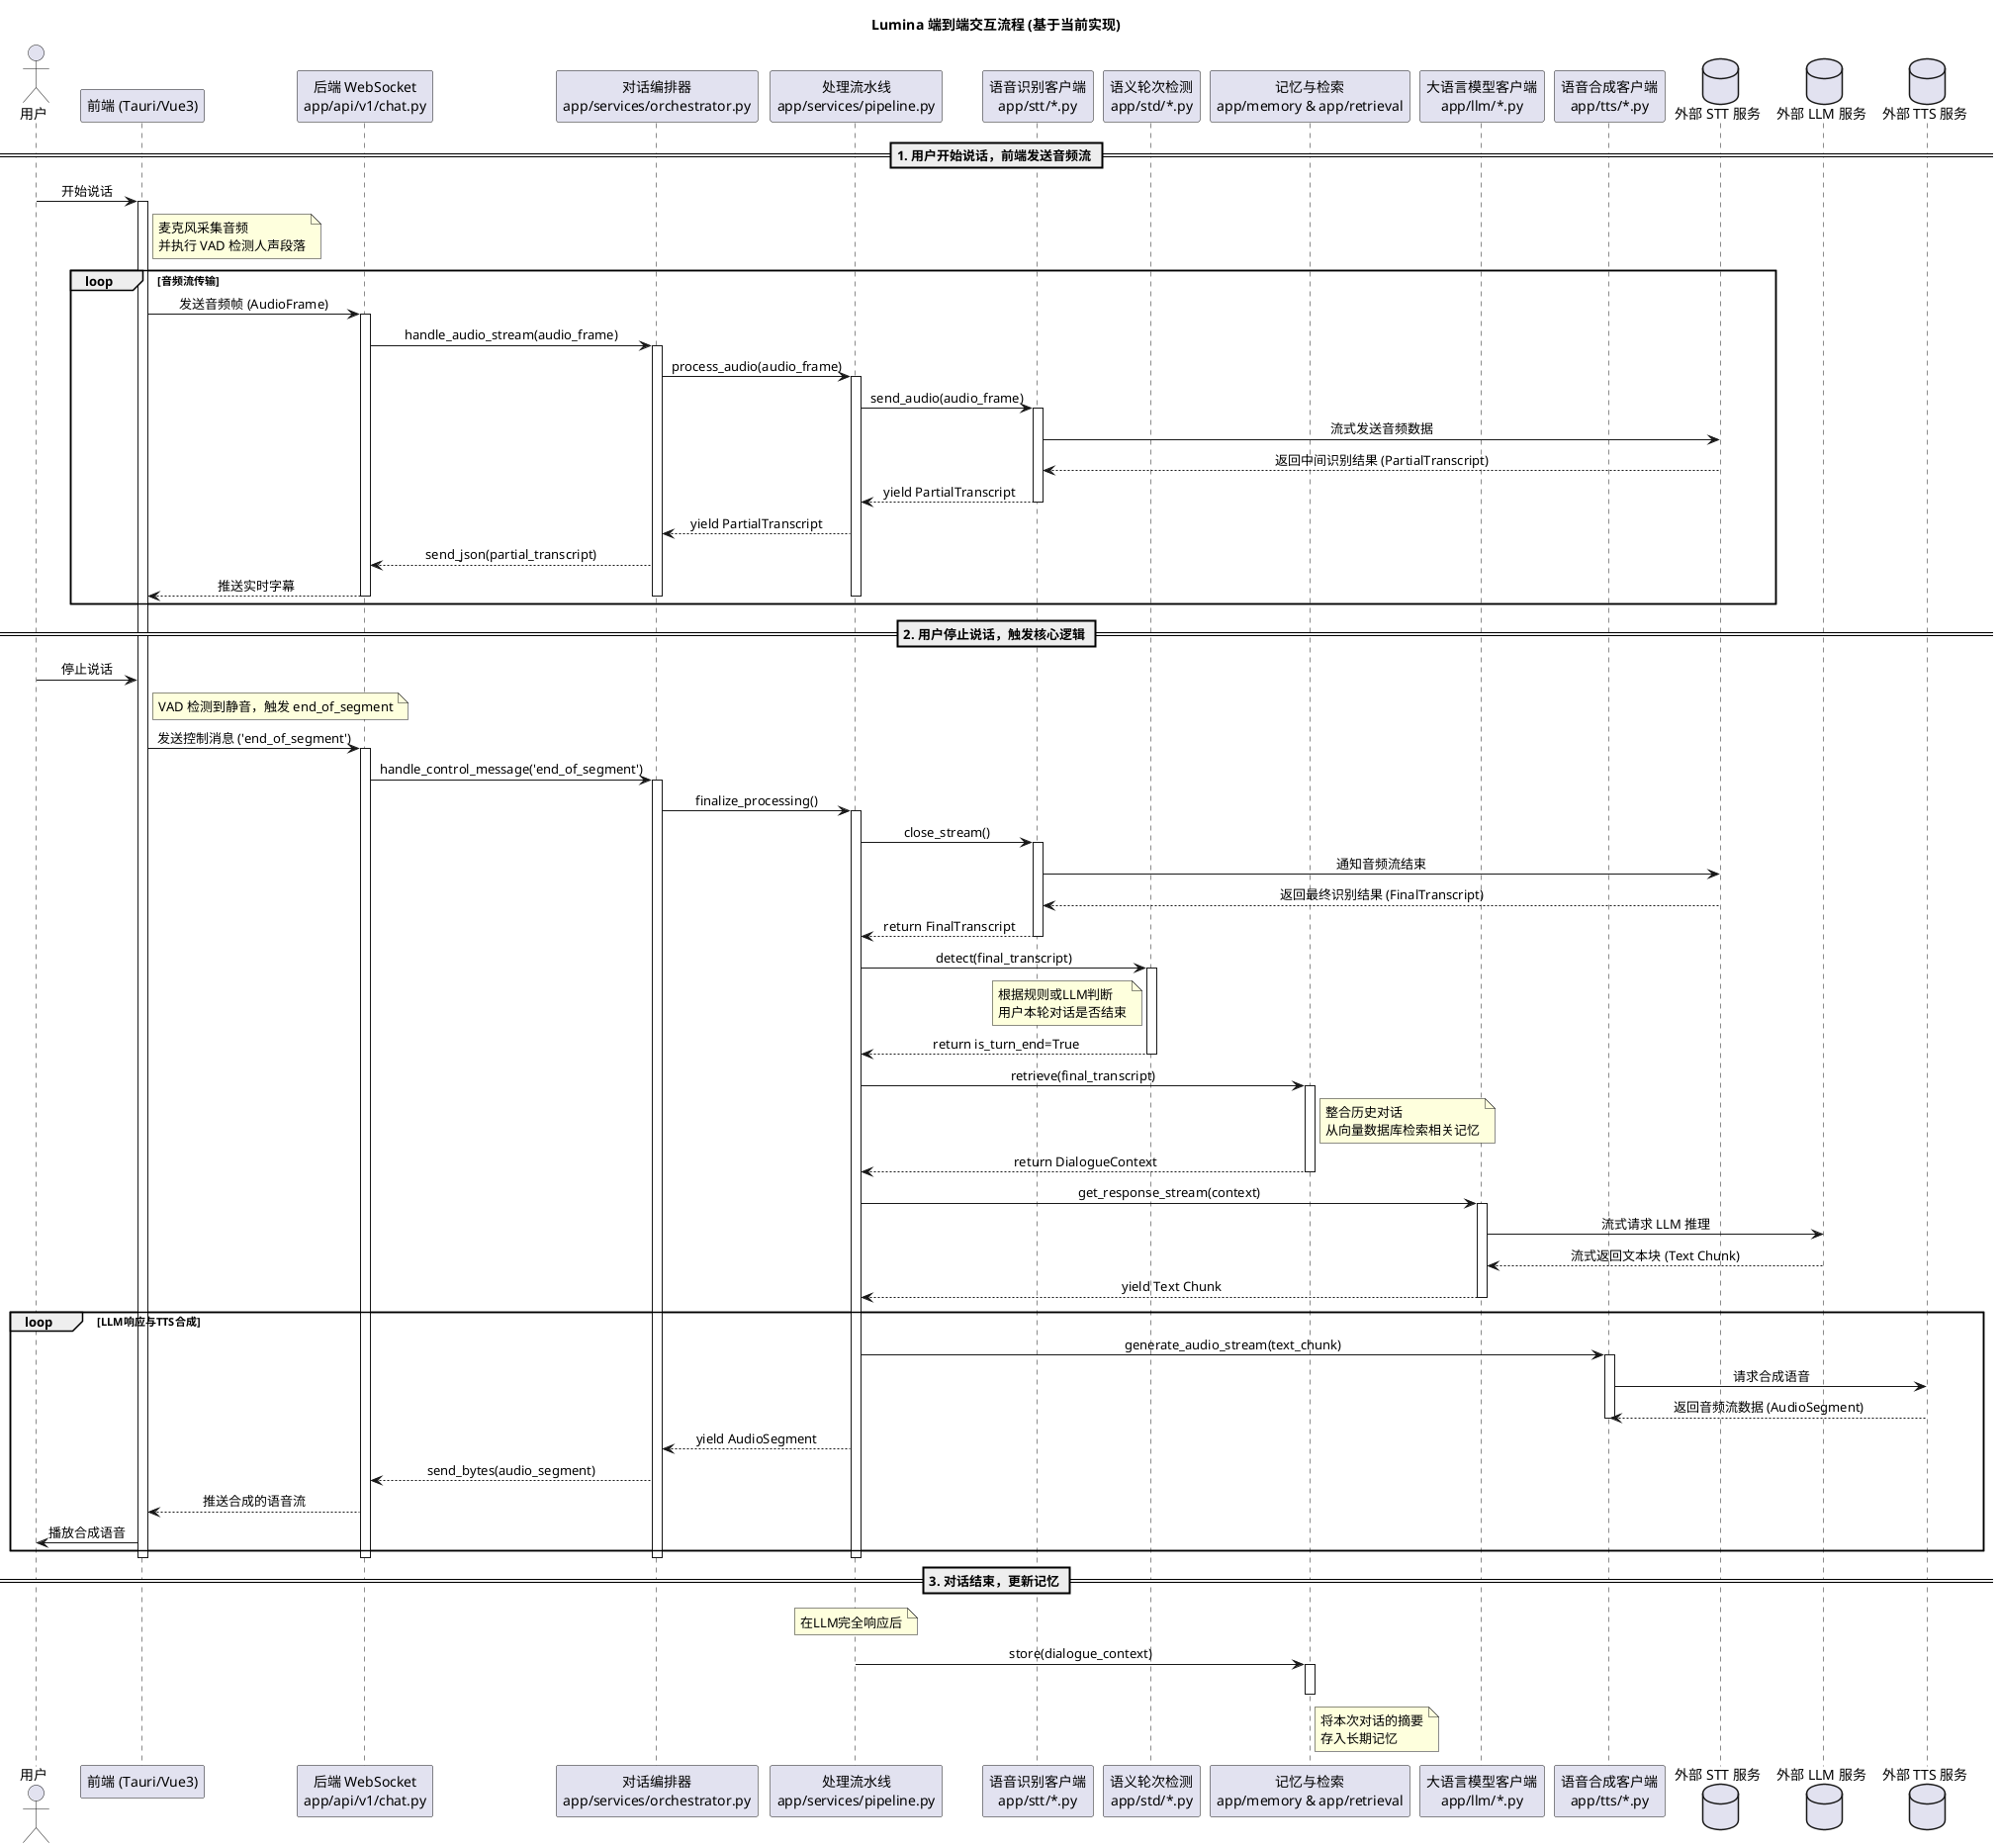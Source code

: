 @startuml

actor "用户" as User
participant "前端 (Tauri/Vue3)" as Frontend
participant "后端 WebSocket\napp/api/v1/chat.py" as BackendWS
participant "对话编排器\napp/services/orchestrator.py" as Orchestrator
participant "处理流水线\napp/services/pipeline.py" as Pipeline
participant "语音识别客户端\napp/stt/*.py" as STTClient
participant "语义轮次检测\napp/std/*.py" as TurnDetector
participant "记忆与检索\napp/memory & app/retrieval" as Memory
participant "大语言模型客户端\napp/llm/*.py" as LLMClient
participant "语音合成客户端\napp/tts/*.py" as TTSClient
database "外部 STT 服务" as ExtSTT
database "外部 LLM 服务" as ExtLLM
database "外部 TTS 服务" as ExtTTS

skinparam sequenceMessageAlign center

title Lumina 端到端交互流程 (基于当前实现)

== 1. 用户开始说话，前端发送音频流 ==
User -> Frontend: 开始说话
activate Frontend
note right of Frontend: 麦克风采集音频\n并执行 VAD 检测人声段落
loop 音频流传输
    Frontend -> BackendWS: 发送音频帧 (AudioFrame)
    activate BackendWS
    BackendWS -> Orchestrator: handle_audio_stream(audio_frame)
    activate Orchestrator
    Orchestrator -> Pipeline: process_audio(audio_frame)
    activate Pipeline
    Pipeline -> STTClient: send_audio(audio_frame)
    activate STTClient
    STTClient -> ExtSTT: 流式发送音频数据
    ExtSTT --> STTClient: 返回中间识别结果 (PartialTranscript)
    STTClient --> Pipeline: yield PartialTranscript
    deactivate STTClient
    Pipeline --> Orchestrator: yield PartialTranscript
    Orchestrator --> BackendWS: send_json(partial_transcript)
    BackendWS --> Frontend: 推送实时字幕
    deactivate Pipeline
    deactivate Orchestrator
    deactivate BackendWS
end

== 2. 用户停止说话，触发核心逻辑 ==
User -> Frontend: 停止说话
note right of Frontend: VAD 检测到静音，触发 end_of_segment
Frontend -> BackendWS: 发送控制消息 ('end_of_segment')
activate BackendWS
BackendWS -> Orchestrator: handle_control_message('end_of_segment')
activate Orchestrator
Orchestrator -> Pipeline: finalize_processing()
activate Pipeline
Pipeline -> STTClient: close_stream()
activate STTClient
STTClient -> ExtSTT: 通知音频流结束
ExtSTT --> STTClient: 返回最终识别结果 (FinalTranscript)
STTClient --> Pipeline: return FinalTranscript
deactivate STTClient

Pipeline -> TurnDetector: detect(final_transcript)
activate TurnDetector
note left of TurnDetector: 根据规则或LLM判断\n用户本轮对话是否结束
TurnDetector --> Pipeline: return is_turn_end=True
deactivate TurnDetector

Pipeline -> Memory: retrieve(final_transcript)
activate Memory
note right of Memory: 整合历史对话\n从向量数据库检索相关记忆
Memory --> Pipeline: return DialogueContext
deactivate Memory

Pipeline -> LLMClient: get_response_stream(context)
activate LLMClient
LLMClient -> ExtLLM: 流式请求 LLM 推理
ExtLLM --> LLMClient: 流式返回文本块 (Text Chunk)
LLMClient --> Pipeline: yield Text Chunk
deactivate LLMClient

loop LLM响应与TTS合成
    Pipeline -> TTSClient: generate_audio_stream(text_chunk)
    activate TTSClient
    TTSClient -> ExtTTS: 请求合成语音
    ExtTTS --> TTSClient: 返回音频流数据 (AudioSegment)
    deactivate TTSClient
    
    Pipeline --> Orchestrator: yield AudioSegment
    Orchestrator --> BackendWS: send_bytes(audio_segment)
    BackendWS --> Frontend: 推送合成的语音流
    Frontend -> User: 播放合成语音
end
deactivate Pipeline
deactivate Orchestrator
deactivate BackendWS
deactivate Frontend

== 3. 对话结束，更新记忆 ==
note over Pipeline: 在LLM完全响应后
Pipeline -> Memory: store(dialogue_context)
activate Memory
note right of Memory: 将本次对话的摘要\n存入长期记忆
deactivate Memory

@enduml
